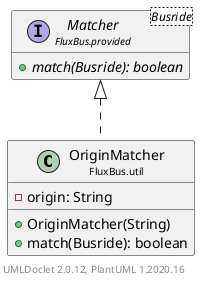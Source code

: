 @startuml
    set namespaceSeparator none
    hide empty fields
    hide empty methods

    class "<size:14>OriginMatcher\n<size:10>FluxBus.util" as FluxBus.util.OriginMatcher [[OriginMatcher.html]] {
        -origin: String
        +OriginMatcher(String)
        +match(Busride): boolean
    }

    interface "<size:14>Matcher\n<size:10>FluxBus.provided" as FluxBus.provided.Matcher<Busride> [[../provided/Matcher.html]] {
        {abstract} +match(Busride): boolean
    }

    FluxBus.provided.Matcher <|.. FluxBus.util.OriginMatcher

    center footer UMLDoclet 2.0.12, PlantUML 1.2020.16
@enduml
